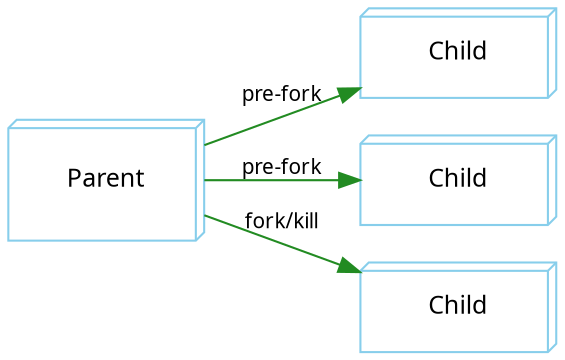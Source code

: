 digraph ngx_process_apache_prefork {
   rankdir=LR;
   
   node [shape=box3d, width=1.3, height=0.8, color=skyblue, fontname="Verdana", fontsize=12];
   edge [color=forestgreen, fontname="Verdana", fontsize=10];
  
   Parent [label="Parent", height=0.8];
   Child1 [label="Child", height=0.6];
   Child2 [label="Child", height=0.6];
   Child3 [label="Child", height=0.6];

   Parent -> Child1 [label="pre-fork"];
   Parent -> Child2 [label="pre-fork"];
   Parent -> Child3 [label="fork/kill"];
}